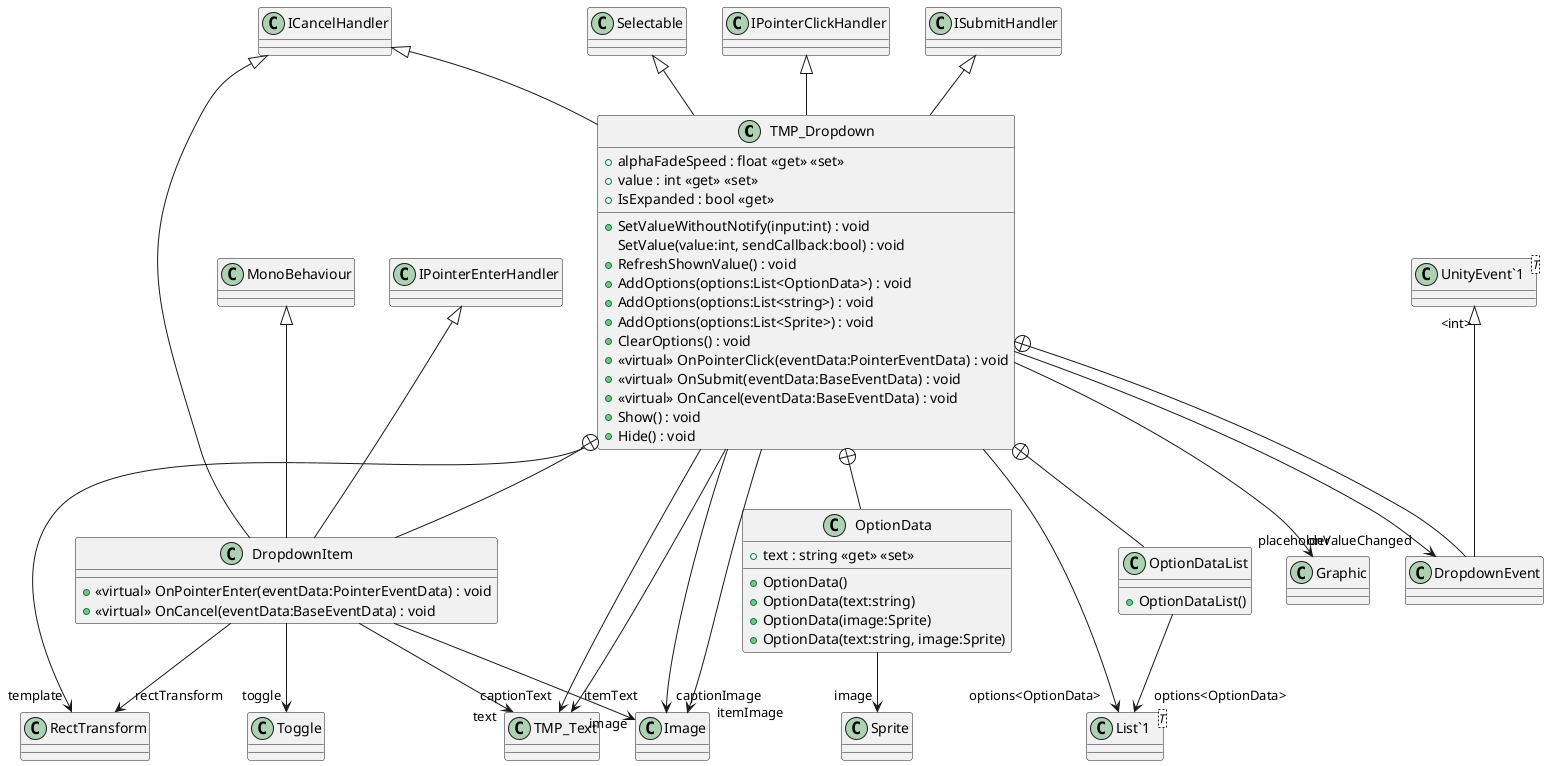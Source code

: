 @startuml
class TMP_Dropdown {
    + alphaFadeSpeed : float <<get>> <<set>>
    + value : int <<get>> <<set>>
    + SetValueWithoutNotify(input:int) : void
    SetValue(value:int, sendCallback:bool) : void
    + IsExpanded : bool <<get>>
    + RefreshShownValue() : void
    + AddOptions(options:List<OptionData>) : void
    + AddOptions(options:List<string>) : void
    + AddOptions(options:List<Sprite>) : void
    + ClearOptions() : void
    + <<virtual>> OnPointerClick(eventData:PointerEventData) : void
    + <<virtual>> OnSubmit(eventData:BaseEventData) : void
    + <<virtual>> OnCancel(eventData:BaseEventData) : void
    + Show() : void
    + Hide() : void
}
class DropdownItem {
    + <<virtual>> OnPointerEnter(eventData:PointerEventData) : void
    + <<virtual>> OnCancel(eventData:BaseEventData) : void
}
class OptionData {
    + text : string <<get>> <<set>>
    + OptionData()
    + OptionData(text:string)
    + OptionData(image:Sprite)
    + OptionData(text:string, image:Sprite)
}
class OptionDataList {
    + OptionDataList()
}
class DropdownEvent {
}
class "List`1"<T> {
}
class "UnityEvent`1"<T> {
}
Selectable <|-- TMP_Dropdown
IPointerClickHandler <|-- TMP_Dropdown
ISubmitHandler <|-- TMP_Dropdown
ICancelHandler <|-- TMP_Dropdown
TMP_Dropdown --> "template" RectTransform
TMP_Dropdown --> "captionText" TMP_Text
TMP_Dropdown --> "captionImage" Image
TMP_Dropdown --> "placeholder" Graphic
TMP_Dropdown --> "itemText" TMP_Text
TMP_Dropdown --> "itemImage" Image
TMP_Dropdown --> "options<OptionData>" "List`1"
TMP_Dropdown --> "onValueChanged" DropdownEvent
TMP_Dropdown +-- DropdownItem
MonoBehaviour <|-- DropdownItem
IPointerEnterHandler <|-- DropdownItem
ICancelHandler <|-- DropdownItem
DropdownItem --> "text" TMP_Text
DropdownItem --> "image" Image
DropdownItem --> "rectTransform" RectTransform
DropdownItem --> "toggle" Toggle
TMP_Dropdown +-- OptionData
OptionData --> "image" Sprite
TMP_Dropdown +-- OptionDataList
OptionDataList --> "options<OptionData>" "List`1"
TMP_Dropdown +-- DropdownEvent
"UnityEvent`1" "<int>" <|-- DropdownEvent
@enduml
